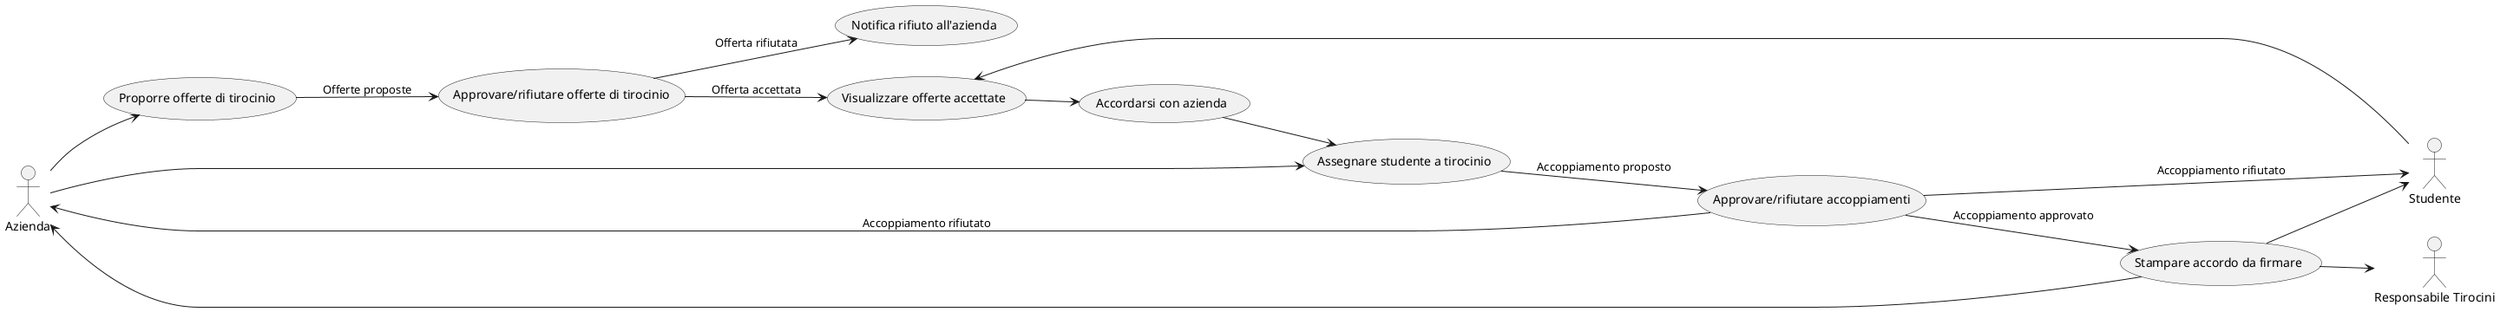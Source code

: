 @startuml

left to right direction

actor Azienda
actor "Responsabile Tirocini" as Responsabile
actor Studente

usecase "Proporre offerte di tirocinio" as UC1
usecase "Approvare/rifiutare offerte di tirocinio" as UC2
usecase "Notifica rifiuto all'azienda" as UC3
usecase "Visualizzare offerte accettate" as UC4
usecase "Accordarsi con azienda" as UC5
usecase "Assegnare studente a tirocinio" as UC6
usecase "Approvare/rifiutare accoppiamenti" as UC7
usecase "Stampare accordo da firmare" as UC8

Azienda --> UC1
UC1 --> UC2 : "Offerte proposte"
UC2 --> UC3 : "Offerta rifiutata"
UC2 --> UC4 : "Offerta accettata"

Studente --> UC4
UC4 --> UC5
UC5 --> UC6

Azienda --> UC6
UC6 --> UC7 : "Accoppiamento proposto"
UC7 --> UC8 : "Accoppiamento approvato"
UC7 --> Azienda : "Accoppiamento rifiutato"
UC7 --> Studente : "Accoppiamento rifiutato"
UC8 --> Azienda
UC8 --> Studente
UC8 --> Responsabile

@enduml